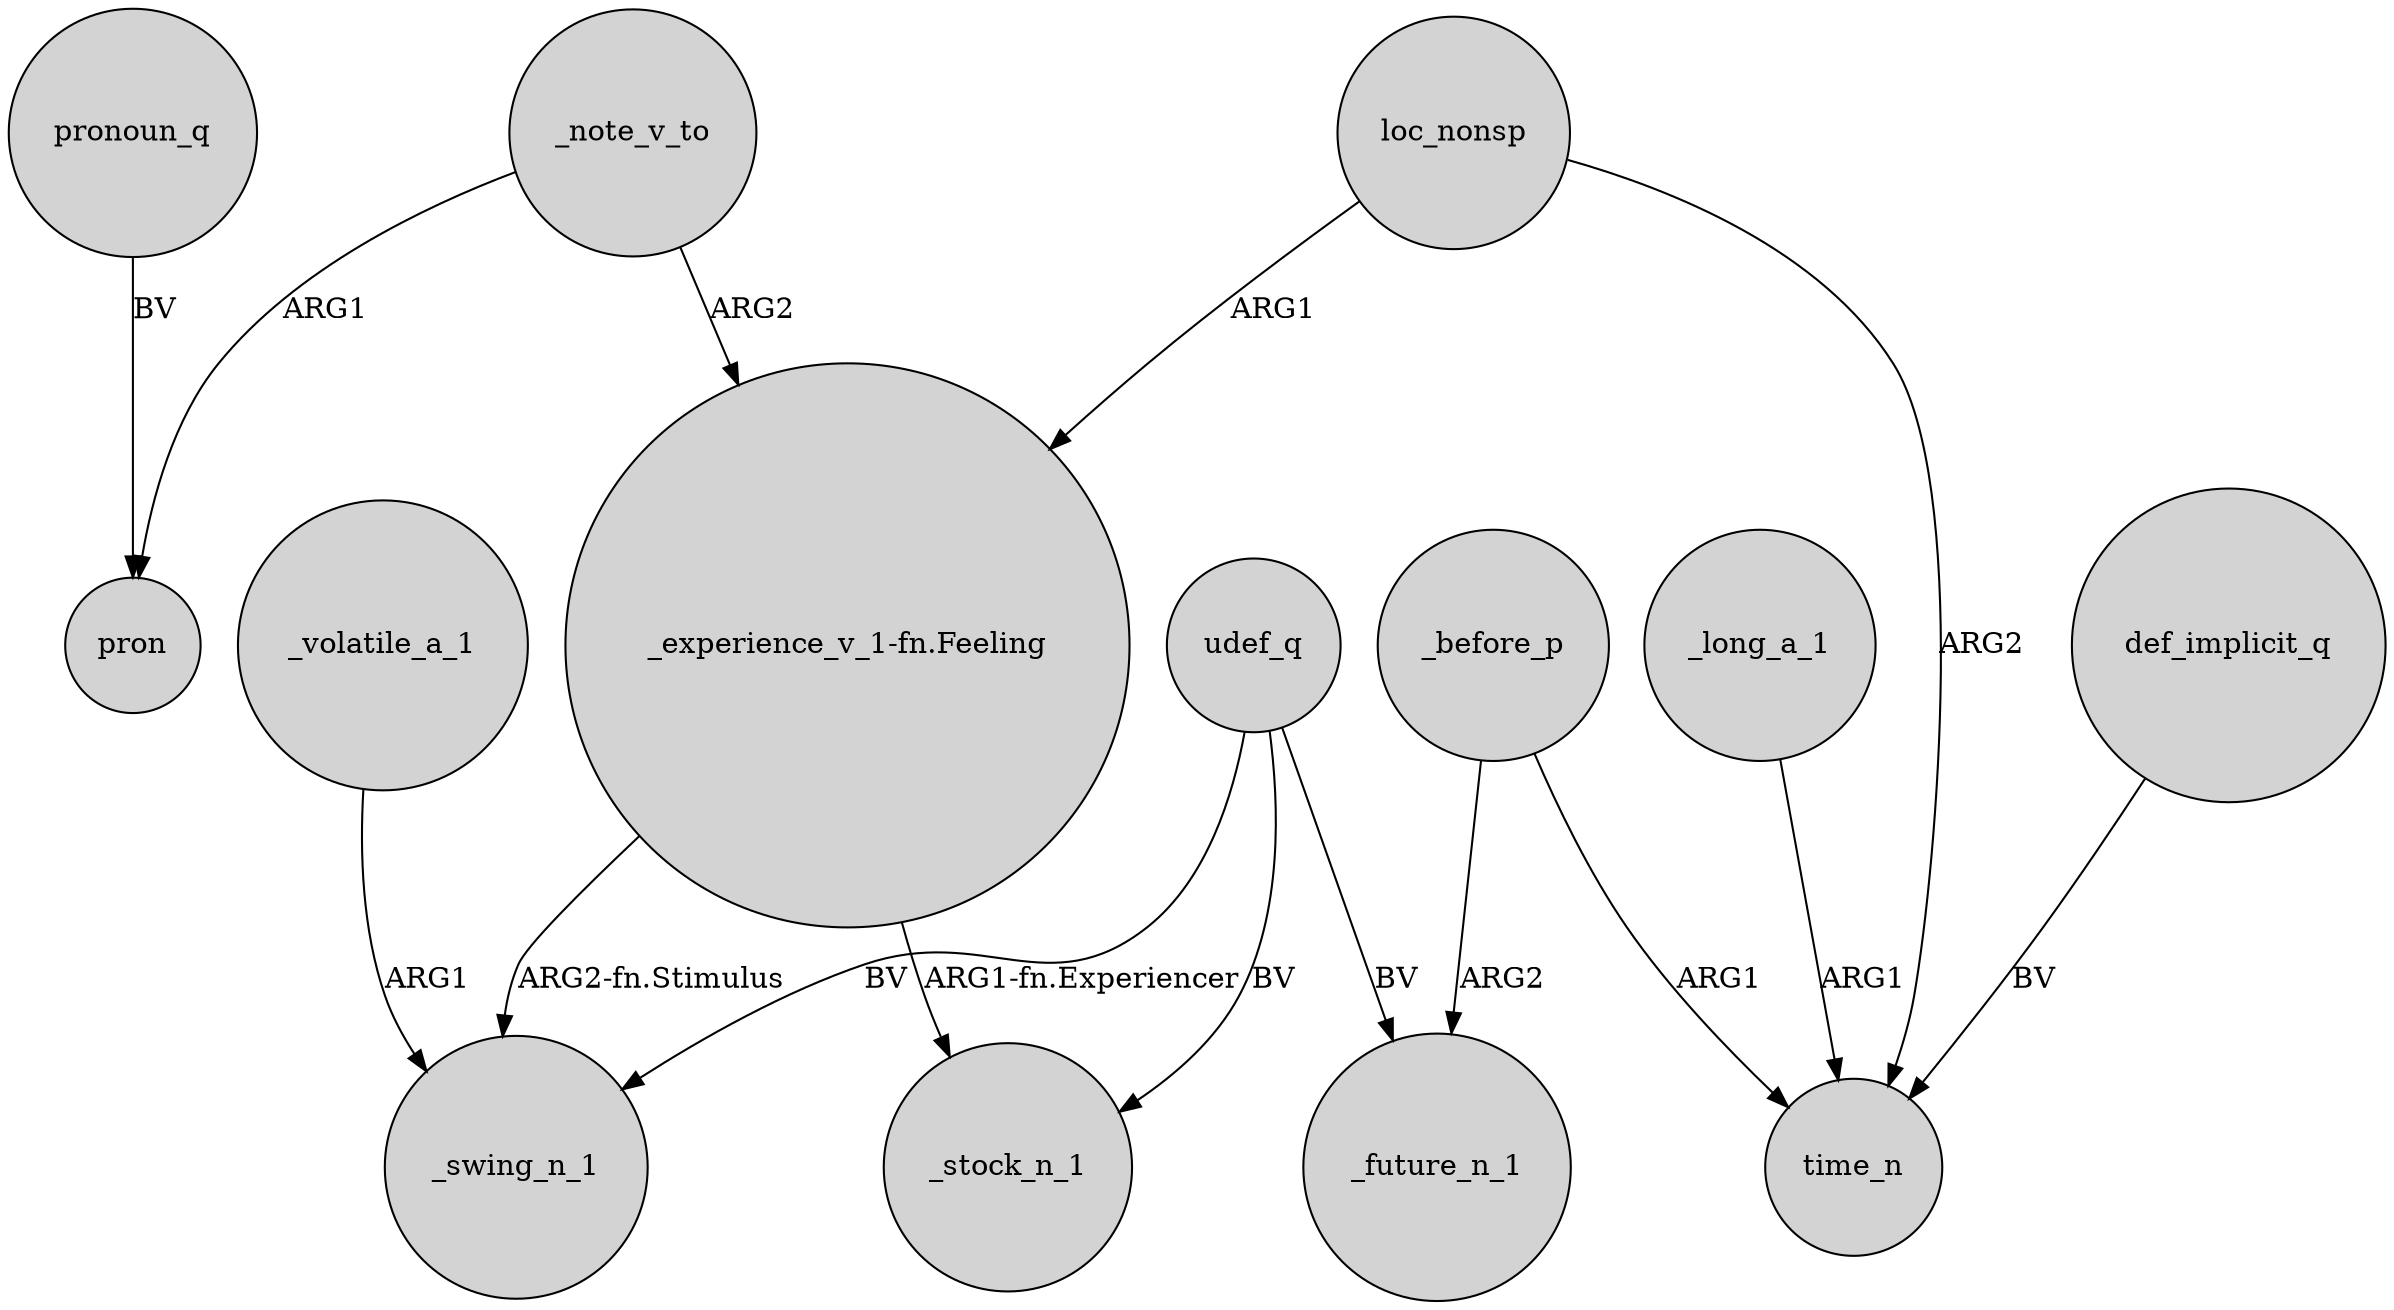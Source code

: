 digraph {
	node [shape=circle style=filled]
	_note_v_to -> pron [label=ARG1]
	udef_q -> _swing_n_1 [label=BV]
	udef_q -> _stock_n_1 [label=BV]
	"_experience_v_1-fn.Feeling" -> _swing_n_1 [label="ARG2-fn.Stimulus"]
	_note_v_to -> "_experience_v_1-fn.Feeling" [label=ARG2]
	"_experience_v_1-fn.Feeling" -> _stock_n_1 [label="ARG1-fn.Experiencer"]
	loc_nonsp -> "_experience_v_1-fn.Feeling" [label=ARG1]
	_volatile_a_1 -> _swing_n_1 [label=ARG1]
	loc_nonsp -> time_n [label=ARG2]
	udef_q -> _future_n_1 [label=BV]
	_before_p -> _future_n_1 [label=ARG2]
	def_implicit_q -> time_n [label=BV]
	_long_a_1 -> time_n [label=ARG1]
	_before_p -> time_n [label=ARG1]
	pronoun_q -> pron [label=BV]
}
